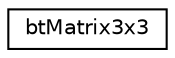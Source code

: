 digraph G
{
  edge [fontname="Helvetica",fontsize="10",labelfontname="Helvetica",labelfontsize="10"];
  node [fontname="Helvetica",fontsize="10",shape=record];
  rankdir=LR;
  Node1 [label="btMatrix3x3",height=0.2,width=0.4,color="black", fillcolor="white", style="filled",URL="$d1/d7d/classbtMatrix3x3.html",tooltip="The btMatrix3x3 class implements a 3x3 rotation matrix, to perform linear algebra in combination with..."];
}
